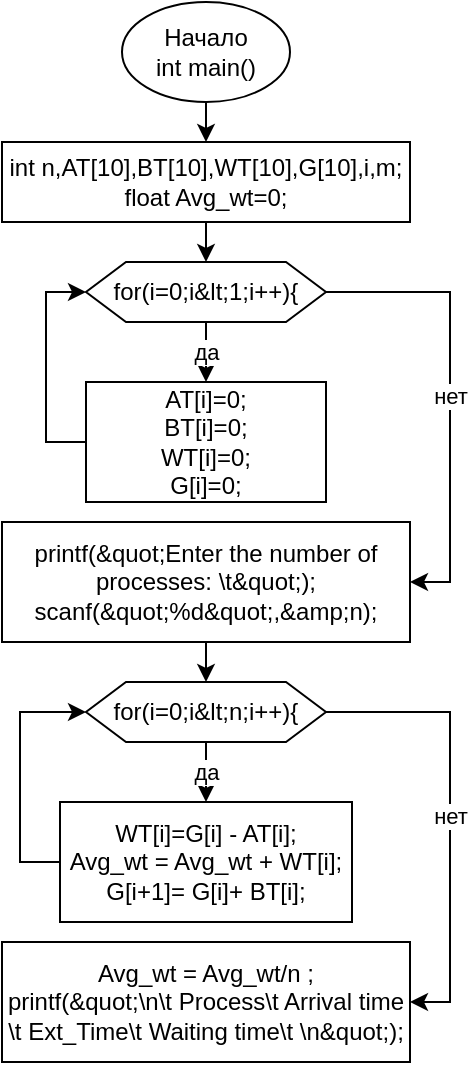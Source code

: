 <mxfile version="13.7.3" type="github">
  <diagram id="C5RBs43oDa-KdzZeNtuy" name="Page-1">
    <mxGraphModel dx="1422" dy="794" grid="1" gridSize="10" guides="1" tooltips="1" connect="1" arrows="1" fold="1" page="1" pageScale="1" pageWidth="827" pageHeight="1169" math="0" shadow="0">
      <root>
        <mxCell id="WIyWlLk6GJQsqaUBKTNV-0" />
        <mxCell id="WIyWlLk6GJQsqaUBKTNV-1" parent="WIyWlLk6GJQsqaUBKTNV-0" />
        <mxCell id="hgknwM9cWNxR3NRznvna-3" style="edgeStyle=orthogonalEdgeStyle;rounded=0;orthogonalLoop=1;jettySize=auto;html=1;exitX=0.5;exitY=1;exitDx=0;exitDy=0;entryX=0.5;entryY=0;entryDx=0;entryDy=0;" edge="1" parent="WIyWlLk6GJQsqaUBKTNV-1" source="hgknwM9cWNxR3NRznvna-1" target="hgknwM9cWNxR3NRznvna-2">
          <mxGeometry relative="1" as="geometry" />
        </mxCell>
        <mxCell id="hgknwM9cWNxR3NRznvna-1" value="Начало&lt;br&gt;int main()" style="ellipse;whiteSpace=wrap;html=1;" vertex="1" parent="WIyWlLk6GJQsqaUBKTNV-1">
          <mxGeometry x="372" y="40" width="84" height="50" as="geometry" />
        </mxCell>
        <mxCell id="hgknwM9cWNxR3NRznvna-5" style="edgeStyle=orthogonalEdgeStyle;rounded=0;orthogonalLoop=1;jettySize=auto;html=1;exitX=0.5;exitY=1;exitDx=0;exitDy=0;entryX=0.5;entryY=0;entryDx=0;entryDy=0;" edge="1" parent="WIyWlLk6GJQsqaUBKTNV-1" source="hgknwM9cWNxR3NRznvna-2" target="hgknwM9cWNxR3NRznvna-4">
          <mxGeometry relative="1" as="geometry" />
        </mxCell>
        <mxCell id="hgknwM9cWNxR3NRznvna-2" value="&lt;div&gt;int n,AT[10],BT[10],WT[10],G[10],i,m;&lt;/div&gt;&lt;div&gt;float Avg_wt=0;&lt;/div&gt;" style="rounded=0;whiteSpace=wrap;html=1;" vertex="1" parent="WIyWlLk6GJQsqaUBKTNV-1">
          <mxGeometry x="312" y="110" width="204" height="40" as="geometry" />
        </mxCell>
        <mxCell id="hgknwM9cWNxR3NRznvna-7" value="да" style="edgeStyle=orthogonalEdgeStyle;rounded=0;orthogonalLoop=1;jettySize=auto;html=1;exitX=0.5;exitY=1;exitDx=0;exitDy=0;entryX=0.5;entryY=0;entryDx=0;entryDy=0;" edge="1" parent="WIyWlLk6GJQsqaUBKTNV-1" source="hgknwM9cWNxR3NRznvna-4" target="hgknwM9cWNxR3NRznvna-6">
          <mxGeometry relative="1" as="geometry" />
        </mxCell>
        <mxCell id="hgknwM9cWNxR3NRznvna-10" value="нет" style="edgeStyle=orthogonalEdgeStyle;rounded=0;orthogonalLoop=1;jettySize=auto;html=1;exitX=1;exitY=0.5;exitDx=0;exitDy=0;entryX=1;entryY=0.5;entryDx=0;entryDy=0;" edge="1" parent="WIyWlLk6GJQsqaUBKTNV-1" source="hgknwM9cWNxR3NRznvna-4" target="hgknwM9cWNxR3NRznvna-9">
          <mxGeometry relative="1" as="geometry" />
        </mxCell>
        <mxCell id="hgknwM9cWNxR3NRznvna-4" value="for(i=0;i&amp;amp;lt;1;i++){" style="shape=hexagon;perimeter=hexagonPerimeter2;whiteSpace=wrap;html=1;fixedSize=1;" vertex="1" parent="WIyWlLk6GJQsqaUBKTNV-1">
          <mxGeometry x="354" y="170" width="120" height="30" as="geometry" />
        </mxCell>
        <mxCell id="hgknwM9cWNxR3NRznvna-8" style="edgeStyle=orthogonalEdgeStyle;rounded=0;orthogonalLoop=1;jettySize=auto;html=1;exitX=0;exitY=0.5;exitDx=0;exitDy=0;entryX=0;entryY=0.5;entryDx=0;entryDy=0;" edge="1" parent="WIyWlLk6GJQsqaUBKTNV-1" source="hgknwM9cWNxR3NRznvna-6" target="hgknwM9cWNxR3NRznvna-4">
          <mxGeometry relative="1" as="geometry" />
        </mxCell>
        <mxCell id="hgknwM9cWNxR3NRznvna-6" value="&lt;div&gt;AT[i]=0;&lt;/div&gt;&lt;div&gt;BT[i]=0;&lt;/div&gt;&lt;div&gt;WT[i]=0;&lt;/div&gt;&lt;div&gt;G[i]=0;&lt;/div&gt;" style="rounded=0;whiteSpace=wrap;html=1;" vertex="1" parent="WIyWlLk6GJQsqaUBKTNV-1">
          <mxGeometry x="354" y="230" width="120" height="60" as="geometry" />
        </mxCell>
        <mxCell id="hgknwM9cWNxR3NRznvna-17" style="edgeStyle=orthogonalEdgeStyle;rounded=0;orthogonalLoop=1;jettySize=auto;html=1;exitX=0.5;exitY=1;exitDx=0;exitDy=0;entryX=0.5;entryY=0;entryDx=0;entryDy=0;" edge="1" parent="WIyWlLk6GJQsqaUBKTNV-1" source="hgknwM9cWNxR3NRznvna-9" target="hgknwM9cWNxR3NRznvna-13">
          <mxGeometry relative="1" as="geometry" />
        </mxCell>
        <mxCell id="hgknwM9cWNxR3NRznvna-9" value="&lt;div&gt;printf(&amp;amp;quot;Enter the number of processes: \t&amp;amp;quot;);&lt;/div&gt;&lt;div&gt;scanf(&amp;amp;quot;%d&amp;amp;quot;,&amp;amp;amp;n);&lt;/div&gt;" style="rounded=0;whiteSpace=wrap;html=1;" vertex="1" parent="WIyWlLk6GJQsqaUBKTNV-1">
          <mxGeometry x="312" y="300" width="204" height="60" as="geometry" />
        </mxCell>
        <mxCell id="hgknwM9cWNxR3NRznvna-11" value="да" style="edgeStyle=orthogonalEdgeStyle;rounded=0;orthogonalLoop=1;jettySize=auto;html=1;exitX=0.5;exitY=1;exitDx=0;exitDy=0;entryX=0.5;entryY=0;entryDx=0;entryDy=0;" edge="1" parent="WIyWlLk6GJQsqaUBKTNV-1" source="hgknwM9cWNxR3NRznvna-13" target="hgknwM9cWNxR3NRznvna-15">
          <mxGeometry relative="1" as="geometry" />
        </mxCell>
        <mxCell id="hgknwM9cWNxR3NRznvna-12" value="нет" style="edgeStyle=orthogonalEdgeStyle;rounded=0;orthogonalLoop=1;jettySize=auto;html=1;exitX=1;exitY=0.5;exitDx=0;exitDy=0;entryX=1;entryY=0.5;entryDx=0;entryDy=0;" edge="1" parent="WIyWlLk6GJQsqaUBKTNV-1" source="hgknwM9cWNxR3NRznvna-13" target="hgknwM9cWNxR3NRznvna-16">
          <mxGeometry relative="1" as="geometry" />
        </mxCell>
        <mxCell id="hgknwM9cWNxR3NRznvna-13" value="for(i=0;i&amp;amp;lt;n;i++){" style="shape=hexagon;perimeter=hexagonPerimeter2;whiteSpace=wrap;html=1;fixedSize=1;" vertex="1" parent="WIyWlLk6GJQsqaUBKTNV-1">
          <mxGeometry x="354" y="380" width="120" height="30" as="geometry" />
        </mxCell>
        <mxCell id="hgknwM9cWNxR3NRznvna-14" style="edgeStyle=orthogonalEdgeStyle;rounded=0;orthogonalLoop=1;jettySize=auto;html=1;exitX=0;exitY=0.5;exitDx=0;exitDy=0;entryX=0;entryY=0.5;entryDx=0;entryDy=0;" edge="1" parent="WIyWlLk6GJQsqaUBKTNV-1" source="hgknwM9cWNxR3NRznvna-15" target="hgknwM9cWNxR3NRznvna-13">
          <mxGeometry relative="1" as="geometry" />
        </mxCell>
        <mxCell id="hgknwM9cWNxR3NRznvna-15" value="&lt;div&gt;WT[i]=G[i] - AT[i];&lt;/div&gt;&lt;div&gt;Avg_wt = Avg_wt + WT[i];&lt;/div&gt;&lt;div&gt;G[i+1]= G[i]+ BT[i];&lt;/div&gt;" style="rounded=0;whiteSpace=wrap;html=1;" vertex="1" parent="WIyWlLk6GJQsqaUBKTNV-1">
          <mxGeometry x="341" y="440" width="146" height="60" as="geometry" />
        </mxCell>
        <mxCell id="hgknwM9cWNxR3NRznvna-16" value="&lt;div&gt;Avg_wt = Avg_wt/n ;&lt;/div&gt;&lt;div&gt;printf(&amp;amp;quot;\n\t Process\t Arrival time \t Ext_Time\t Waiting time\t \n&amp;amp;quot;);&lt;/div&gt;" style="rounded=0;whiteSpace=wrap;html=1;" vertex="1" parent="WIyWlLk6GJQsqaUBKTNV-1">
          <mxGeometry x="312" y="510" width="204" height="60" as="geometry" />
        </mxCell>
      </root>
    </mxGraphModel>
  </diagram>
</mxfile>
